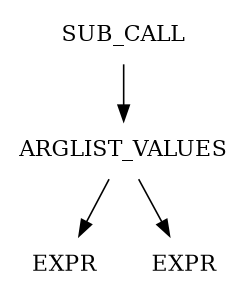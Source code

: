 digraph L0 {
        size = "2,2";
        ordering=out;
        node [shape = plaintext];
        SUB_CALL -> ARGLIST_VALUES;
        ARGLIST_VALUES -> {EXPR expr2};
        expr2[label=EXPR];
}
